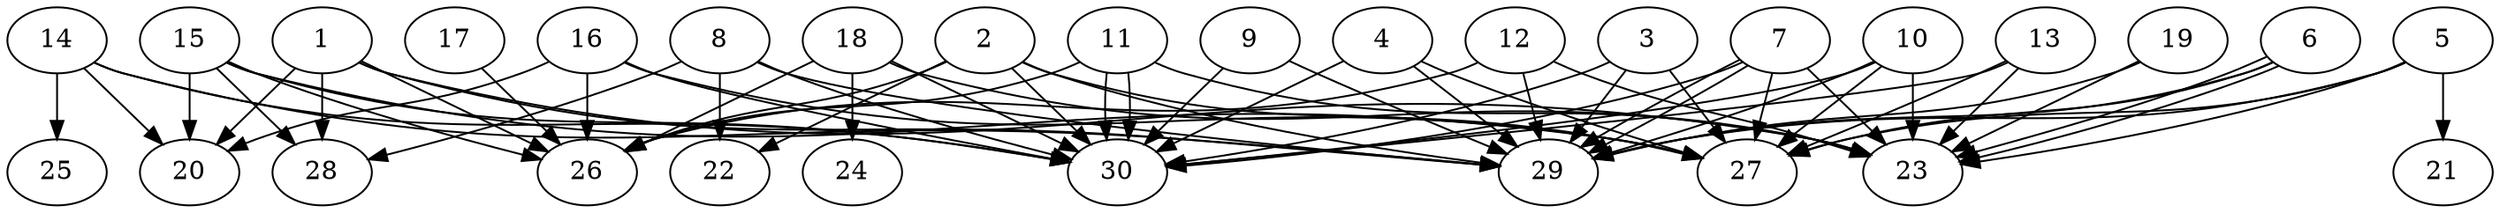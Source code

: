 // DAG automatically generated by daggen at Tue Aug  6 16:27:24 2019
// ./daggen --dot -n 30 --ccr 0.3 --fat 0.8 --regular 0.5 --density 0.9 --mindata 5242880 --maxdata 52428800 
digraph G {
  1 [size="83111253", alpha="0.15", expect_size="24933376"] 
  1 -> 20 [size ="24933376"]
  1 -> 23 [size ="24933376"]
  1 -> 26 [size ="24933376"]
  1 -> 28 [size ="24933376"]
  1 -> 29 [size ="24933376"]
  2 [size="56135680", alpha="0.19", expect_size="16840704"] 
  2 -> 22 [size ="16840704"]
  2 -> 26 [size ="16840704"]
  2 -> 27 [size ="16840704"]
  2 -> 29 [size ="16840704"]
  2 -> 30 [size ="16840704"]
  3 [size="67307520", alpha="0.12", expect_size="20192256"] 
  3 -> 27 [size ="20192256"]
  3 -> 29 [size ="20192256"]
  3 -> 30 [size ="20192256"]
  4 [size="83770027", alpha="0.02", expect_size="25131008"] 
  4 -> 27 [size ="25131008"]
  4 -> 29 [size ="25131008"]
  4 -> 30 [size ="25131008"]
  5 [size="162327893", alpha="0.11", expect_size="48698368"] 
  5 -> 21 [size ="48698368"]
  5 -> 23 [size ="48698368"]
  5 -> 27 [size ="48698368"]
  5 -> 29 [size ="48698368"]
  6 [size="102929067", alpha="0.04", expect_size="30878720"] 
  6 -> 23 [size ="30878720"]
  6 -> 23 [size ="30878720"]
  6 -> 27 [size ="30878720"]
  6 -> 29 [size ="30878720"]
  7 [size="162205013", alpha="0.10", expect_size="48661504"] 
  7 -> 23 [size ="48661504"]
  7 -> 27 [size ="48661504"]
  7 -> 29 [size ="48661504"]
  7 -> 29 [size ="48661504"]
  7 -> 30 [size ="48661504"]
  8 [size="110216533", alpha="0.08", expect_size="33064960"] 
  8 -> 22 [size ="33064960"]
  8 -> 28 [size ="33064960"]
  8 -> 29 [size ="33064960"]
  8 -> 30 [size ="33064960"]
  9 [size="51780267", alpha="0.11", expect_size="15534080"] 
  9 -> 29 [size ="15534080"]
  9 -> 30 [size ="15534080"]
  10 [size="68788907", alpha="0.07", expect_size="20636672"] 
  10 -> 23 [size ="20636672"]
  10 -> 27 [size ="20636672"]
  10 -> 29 [size ="20636672"]
  10 -> 30 [size ="20636672"]
  11 [size="139281067", alpha="0.19", expect_size="41784320"] 
  11 -> 23 [size ="41784320"]
  11 -> 26 [size ="41784320"]
  11 -> 30 [size ="41784320"]
  11 -> 30 [size ="41784320"]
  12 [size="98665813", alpha="0.05", expect_size="29599744"] 
  12 -> 23 [size ="29599744"]
  12 -> 26 [size ="29599744"]
  12 -> 29 [size ="29599744"]
  13 [size="94252373", alpha="0.06", expect_size="28275712"] 
  13 -> 23 [size ="28275712"]
  13 -> 27 [size ="28275712"]
  13 -> 30 [size ="28275712"]
  14 [size="28108800", alpha="0.02", expect_size="8432640"] 
  14 -> 20 [size ="8432640"]
  14 -> 25 [size ="8432640"]
  14 -> 29 [size ="8432640"]
  14 -> 30 [size ="8432640"]
  15 [size="41966933", alpha="0.03", expect_size="12590080"] 
  15 -> 20 [size ="12590080"]
  15 -> 26 [size ="12590080"]
  15 -> 27 [size ="12590080"]
  15 -> 28 [size ="12590080"]
  15 -> 30 [size ="12590080"]
  16 [size="125999787", alpha="0.17", expect_size="37799936"] 
  16 -> 20 [size ="37799936"]
  16 -> 26 [size ="37799936"]
  16 -> 27 [size ="37799936"]
  16 -> 30 [size ="37799936"]
  17 [size="157682347", alpha="0.01", expect_size="47304704"] 
  17 -> 26 [size ="47304704"]
  18 [size="81718613", alpha="0.08", expect_size="24515584"] 
  18 -> 23 [size ="24515584"]
  18 -> 24 [size ="24515584"]
  18 -> 26 [size ="24515584"]
  18 -> 30 [size ="24515584"]
  19 [size="142820693", alpha="0.02", expect_size="42846208"] 
  19 -> 23 [size ="42846208"]
  19 -> 29 [size ="42846208"]
  20 [size="73308160", alpha="0.11", expect_size="21992448"] 
  21 [size="129129813", alpha="0.07", expect_size="38738944"] 
  22 [size="119569067", alpha="0.09", expect_size="35870720"] 
  23 [size="160013653", alpha="0.17", expect_size="48004096"] 
  24 [size="48056320", alpha="0.13", expect_size="14416896"] 
  25 [size="67379200", alpha="0.08", expect_size="20213760"] 
  26 [size="92887040", alpha="0.13", expect_size="27866112"] 
  27 [size="67877547", alpha="0.17", expect_size="20363264"] 
  28 [size="79199573", alpha="0.13", expect_size="23759872"] 
  29 [size="138410667", alpha="0.13", expect_size="41523200"] 
  30 [size="156299947", alpha="0.20", expect_size="46889984"] 
}
